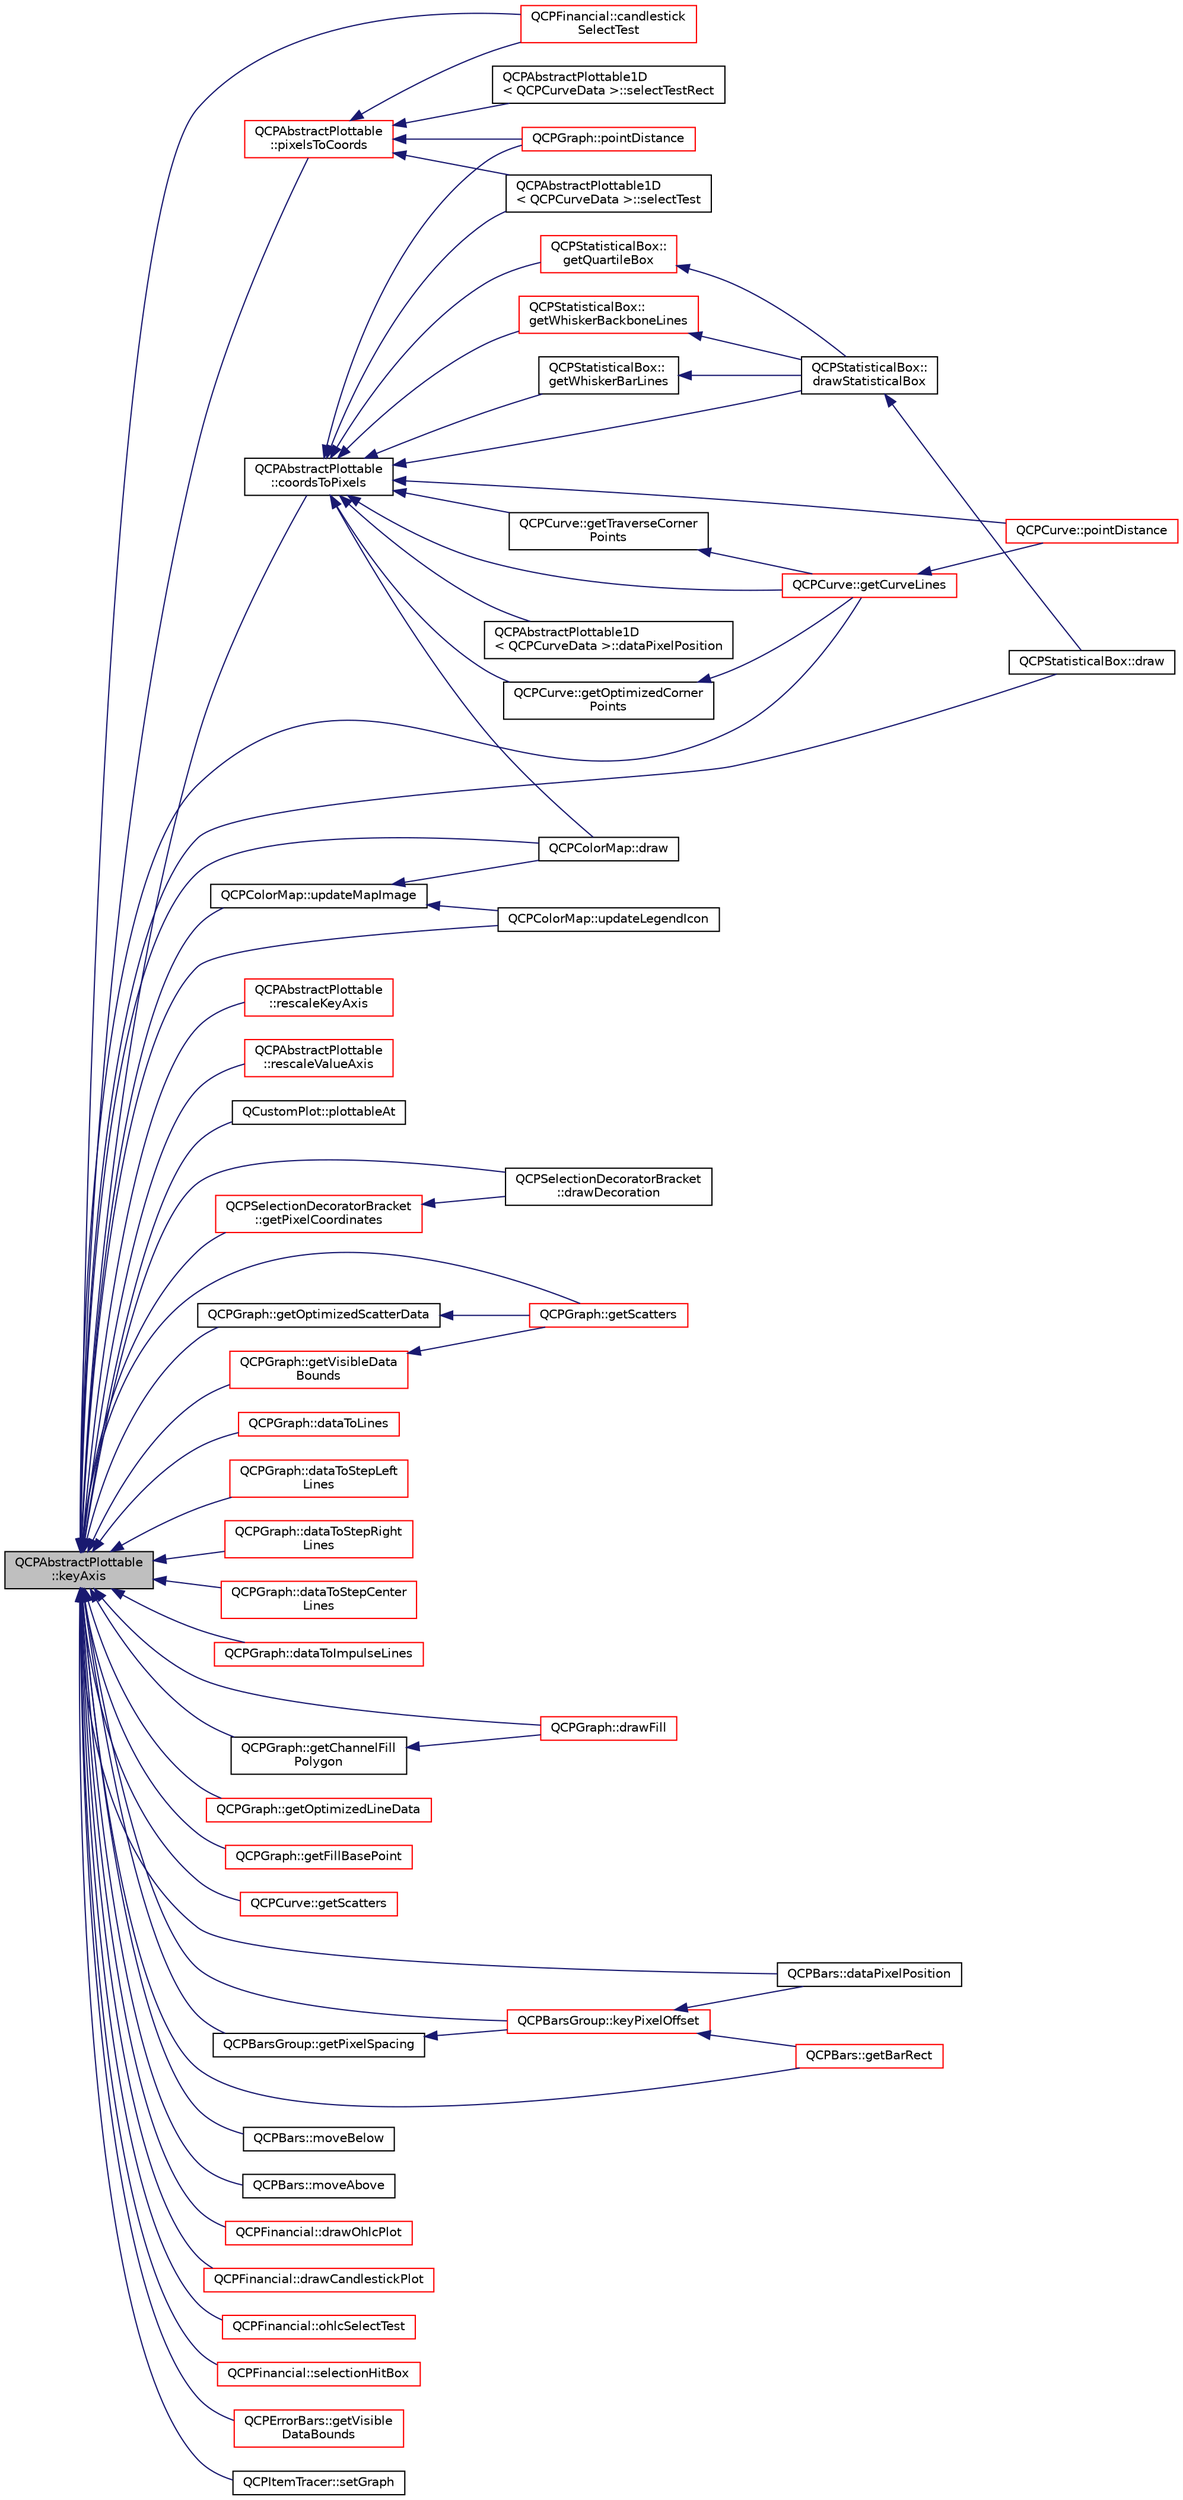 digraph "QCPAbstractPlottable::keyAxis"
{
  edge [fontname="Helvetica",fontsize="10",labelfontname="Helvetica",labelfontsize="10"];
  node [fontname="Helvetica",fontsize="10",shape=record];
  rankdir="LR";
  Node205 [label="QCPAbstractPlottable\l::keyAxis",height=0.2,width=0.4,color="black", fillcolor="grey75", style="filled", fontcolor="black"];
  Node205 -> Node206 [dir="back",color="midnightblue",fontsize="10",style="solid",fontname="Helvetica"];
  Node206 [label="QCPAbstractPlottable\l::coordsToPixels",height=0.2,width=0.4,color="black", fillcolor="white", style="filled",URL="$class_q_c_p_abstract_plottable.html#a7ad84a36472441cf1f555c5683d0da93"];
  Node206 -> Node207 [dir="back",color="midnightblue",fontsize="10",style="solid",fontname="Helvetica"];
  Node207 [label="QCPAbstractPlottable1D\l\< QCPCurveData \>::dataPixelPosition",height=0.2,width=0.4,color="black", fillcolor="white", style="filled",URL="$class_q_c_p_abstract_plottable1_d.html#a6ca0699a6af5f25a7565de7c50ce13b2"];
  Node206 -> Node208 [dir="back",color="midnightblue",fontsize="10",style="solid",fontname="Helvetica"];
  Node208 [label="QCPAbstractPlottable1D\l\< QCPCurveData \>::selectTest",height=0.2,width=0.4,color="black", fillcolor="white", style="filled",URL="$class_q_c_p_abstract_plottable1_d.html#a4611b43bcb6441b2154eb4f4e0a33db2"];
  Node206 -> Node209 [dir="back",color="midnightblue",fontsize="10",style="solid",fontname="Helvetica"];
  Node209 [label="QCPGraph::pointDistance",height=0.2,width=0.4,color="red", fillcolor="white", style="filled",URL="$class_q_c_p_graph.html#a89acf99c0b52b8eecb2438adf7ec0170"];
  Node206 -> Node211 [dir="back",color="midnightblue",fontsize="10",style="solid",fontname="Helvetica"];
  Node211 [label="QCPCurve::getCurveLines",height=0.2,width=0.4,color="red", fillcolor="white", style="filled",URL="$class_q_c_p_curve.html#aefca1e5127fae2d7ff65b9e921637c58"];
  Node211 -> Node213 [dir="back",color="midnightblue",fontsize="10",style="solid",fontname="Helvetica"];
  Node213 [label="QCPCurve::pointDistance",height=0.2,width=0.4,color="red", fillcolor="white", style="filled",URL="$class_q_c_p_curve.html#aa2c9c9c0e57f11f18a5cb7e47927157c"];
  Node206 -> Node215 [dir="back",color="midnightblue",fontsize="10",style="solid",fontname="Helvetica"];
  Node215 [label="QCPCurve::getOptimizedCorner\lPoints",height=0.2,width=0.4,color="black", fillcolor="white", style="filled",URL="$class_q_c_p_curve.html#a66bff7933dac149c4577ad63a27da924"];
  Node215 -> Node211 [dir="back",color="midnightblue",fontsize="10",style="solid",fontname="Helvetica"];
  Node206 -> Node216 [dir="back",color="midnightblue",fontsize="10",style="solid",fontname="Helvetica"];
  Node216 [label="QCPCurve::getTraverseCorner\lPoints",height=0.2,width=0.4,color="black", fillcolor="white", style="filled",URL="$class_q_c_p_curve.html#a55e24387fd97a2cad0def8a40809e9ec"];
  Node216 -> Node211 [dir="back",color="midnightblue",fontsize="10",style="solid",fontname="Helvetica"];
  Node206 -> Node213 [dir="back",color="midnightblue",fontsize="10",style="solid",fontname="Helvetica"];
  Node206 -> Node217 [dir="back",color="midnightblue",fontsize="10",style="solid",fontname="Helvetica"];
  Node217 [label="QCPStatisticalBox::\ldrawStatisticalBox",height=0.2,width=0.4,color="black", fillcolor="white", style="filled",URL="$class_q_c_p_statistical_box.html#a02dc6b561be8203d460d7263da74b8a9"];
  Node217 -> Node218 [dir="back",color="midnightblue",fontsize="10",style="solid",fontname="Helvetica"];
  Node218 [label="QCPStatisticalBox::draw",height=0.2,width=0.4,color="black", fillcolor="white", style="filled",URL="$class_q_c_p_statistical_box.html#afcff35fa79728cfe10e80e0702014fea"];
  Node206 -> Node219 [dir="back",color="midnightblue",fontsize="10",style="solid",fontname="Helvetica"];
  Node219 [label="QCPStatisticalBox::\lgetQuartileBox",height=0.2,width=0.4,color="red", fillcolor="white", style="filled",URL="$class_q_c_p_statistical_box.html#aa44482bf991ceca74602294dd9977243"];
  Node219 -> Node217 [dir="back",color="midnightblue",fontsize="10",style="solid",fontname="Helvetica"];
  Node206 -> Node222 [dir="back",color="midnightblue",fontsize="10",style="solid",fontname="Helvetica"];
  Node222 [label="QCPStatisticalBox::\lgetWhiskerBackboneLines",height=0.2,width=0.4,color="red", fillcolor="white", style="filled",URL="$class_q_c_p_statistical_box.html#a233c28f8c2464ed104a4d580eedd4c64"];
  Node222 -> Node217 [dir="back",color="midnightblue",fontsize="10",style="solid",fontname="Helvetica"];
  Node206 -> Node223 [dir="back",color="midnightblue",fontsize="10",style="solid",fontname="Helvetica"];
  Node223 [label="QCPStatisticalBox::\lgetWhiskerBarLines",height=0.2,width=0.4,color="black", fillcolor="white", style="filled",URL="$class_q_c_p_statistical_box.html#af478f6e8a5e9ca2f1bbac10a6b73319a"];
  Node223 -> Node217 [dir="back",color="midnightblue",fontsize="10",style="solid",fontname="Helvetica"];
  Node206 -> Node224 [dir="back",color="midnightblue",fontsize="10",style="solid",fontname="Helvetica"];
  Node224 [label="QCPColorMap::draw",height=0.2,width=0.4,color="black", fillcolor="white", style="filled",URL="$class_q_c_p_color_map.html#a6b628014d2939368935efd0a788648c8"];
  Node205 -> Node225 [dir="back",color="midnightblue",fontsize="10",style="solid",fontname="Helvetica"];
  Node225 [label="QCPAbstractPlottable\l::pixelsToCoords",height=0.2,width=0.4,color="red", fillcolor="white", style="filled",URL="$class_q_c_p_abstract_plottable.html#a3903c1120ab5c27e7fa46b597ef267bd"];
  Node225 -> Node226 [dir="back",color="midnightblue",fontsize="10",style="solid",fontname="Helvetica"];
  Node226 [label="QCPAbstractPlottable1D\l\< QCPCurveData \>::selectTestRect",height=0.2,width=0.4,color="black", fillcolor="white", style="filled",URL="$class_q_c_p_abstract_plottable1_d.html#a22377bf6e57ab7eedbc9e489250c6ded"];
  Node225 -> Node208 [dir="back",color="midnightblue",fontsize="10",style="solid",fontname="Helvetica"];
  Node225 -> Node209 [dir="back",color="midnightblue",fontsize="10",style="solid",fontname="Helvetica"];
  Node225 -> Node229 [dir="back",color="midnightblue",fontsize="10",style="solid",fontname="Helvetica"];
  Node229 [label="QCPFinancial::candlestick\lSelectTest",height=0.2,width=0.4,color="red", fillcolor="white", style="filled",URL="$class_q_c_p_financial.html#a9783e91a33fd08a402b1a3821d43e471"];
  Node205 -> Node231 [dir="back",color="midnightblue",fontsize="10",style="solid",fontname="Helvetica"];
  Node231 [label="QCPAbstractPlottable\l::rescaleKeyAxis",height=0.2,width=0.4,color="red", fillcolor="white", style="filled",URL="$class_q_c_p_abstract_plottable.html#ae96b83c961e257da116c6acf9c7da308"];
  Node205 -> Node233 [dir="back",color="midnightblue",fontsize="10",style="solid",fontname="Helvetica"];
  Node233 [label="QCPAbstractPlottable\l::rescaleValueAxis",height=0.2,width=0.4,color="red", fillcolor="white", style="filled",URL="$class_q_c_p_abstract_plottable.html#a714eaf36b12434cd71846215504db82e"];
  Node205 -> Node234 [dir="back",color="midnightblue",fontsize="10",style="solid",fontname="Helvetica"];
  Node234 [label="QCustomPlot::plottableAt",height=0.2,width=0.4,color="black", fillcolor="white", style="filled",URL="$class_q_custom_plot.html#acddbbd8b16dd633f0d94e5a736fbd8cf"];
  Node205 -> Node235 [dir="back",color="midnightblue",fontsize="10",style="solid",fontname="Helvetica"];
  Node235 [label="QCPSelectionDecoratorBracket\l::drawDecoration",height=0.2,width=0.4,color="black", fillcolor="white", style="filled",URL="$class_q_c_p_selection_decorator_bracket.html#a9ebe2e729b5012c0a995d788f87fac22"];
  Node205 -> Node236 [dir="back",color="midnightblue",fontsize="10",style="solid",fontname="Helvetica"];
  Node236 [label="QCPSelectionDecoratorBracket\l::getPixelCoordinates",height=0.2,width=0.4,color="red", fillcolor="white", style="filled",URL="$class_q_c_p_selection_decorator_bracket.html#a9925ed667e8a645fcb9949bd02ee4a19"];
  Node236 -> Node235 [dir="back",color="midnightblue",fontsize="10",style="solid",fontname="Helvetica"];
  Node205 -> Node238 [dir="back",color="midnightblue",fontsize="10",style="solid",fontname="Helvetica"];
  Node238 [label="QCPGraph::getScatters",height=0.2,width=0.4,color="red", fillcolor="white", style="filled",URL="$class_q_c_p_graph.html#a9d7ba5904fdcaca413222335d4b283c3"];
  Node205 -> Node240 [dir="back",color="midnightblue",fontsize="10",style="solid",fontname="Helvetica"];
  Node240 [label="QCPGraph::dataToLines",height=0.2,width=0.4,color="red", fillcolor="white", style="filled",URL="$class_q_c_p_graph.html#a0085ee728fdd72a827c1e6ced4476363"];
  Node205 -> Node242 [dir="back",color="midnightblue",fontsize="10",style="solid",fontname="Helvetica"];
  Node242 [label="QCPGraph::dataToStepLeft\lLines",height=0.2,width=0.4,color="red", fillcolor="white", style="filled",URL="$class_q_c_p_graph.html#a1f3e9e41fc67538c4940c74665840474"];
  Node205 -> Node243 [dir="back",color="midnightblue",fontsize="10",style="solid",fontname="Helvetica"];
  Node243 [label="QCPGraph::dataToStepRight\lLines",height=0.2,width=0.4,color="red", fillcolor="white", style="filled",URL="$class_q_c_p_graph.html#ab1fb6cb91d24a854f85bf54200f6d101"];
  Node205 -> Node244 [dir="back",color="midnightblue",fontsize="10",style="solid",fontname="Helvetica"];
  Node244 [label="QCPGraph::dataToStepCenter\lLines",height=0.2,width=0.4,color="red", fillcolor="white", style="filled",URL="$class_q_c_p_graph.html#a238116f1898c49cb8209d61707b5b367"];
  Node205 -> Node245 [dir="back",color="midnightblue",fontsize="10",style="solid",fontname="Helvetica"];
  Node245 [label="QCPGraph::dataToImpulseLines",height=0.2,width=0.4,color="red", fillcolor="white", style="filled",URL="$class_q_c_p_graph.html#a2a958a5c6a6e1e4a03556be88b6fe37e"];
  Node205 -> Node246 [dir="back",color="midnightblue",fontsize="10",style="solid",fontname="Helvetica"];
  Node246 [label="QCPGraph::drawFill",height=0.2,width=0.4,color="red", fillcolor="white", style="filled",URL="$class_q_c_p_graph.html#a67c5ea573f604efd8bf121a0b7a380d1"];
  Node205 -> Node247 [dir="back",color="midnightblue",fontsize="10",style="solid",fontname="Helvetica"];
  Node247 [label="QCPGraph::getOptimizedLineData",height=0.2,width=0.4,color="red", fillcolor="white", style="filled",URL="$class_q_c_p_graph.html#a1fed1c9d627d9d3b49a6206cc2e60fe1"];
  Node205 -> Node248 [dir="back",color="midnightblue",fontsize="10",style="solid",fontname="Helvetica"];
  Node248 [label="QCPGraph::getOptimizedScatterData",height=0.2,width=0.4,color="black", fillcolor="white", style="filled",URL="$class_q_c_p_graph.html#a5423245898537e375b9364cf26e89aea"];
  Node248 -> Node238 [dir="back",color="midnightblue",fontsize="10",style="solid",fontname="Helvetica"];
  Node205 -> Node249 [dir="back",color="midnightblue",fontsize="10",style="solid",fontname="Helvetica"];
  Node249 [label="QCPGraph::getVisibleData\lBounds",height=0.2,width=0.4,color="red", fillcolor="white", style="filled",URL="$class_q_c_p_graph.html#a8599447a7f8cbbdcf0b94edcc11df560"];
  Node249 -> Node238 [dir="back",color="midnightblue",fontsize="10",style="solid",fontname="Helvetica"];
  Node205 -> Node250 [dir="back",color="midnightblue",fontsize="10",style="solid",fontname="Helvetica"];
  Node250 [label="QCPGraph::getFillBasePoint",height=0.2,width=0.4,color="red", fillcolor="white", style="filled",URL="$class_q_c_p_graph.html#a13f2c756f3114703159c2e604783e208"];
  Node205 -> Node252 [dir="back",color="midnightblue",fontsize="10",style="solid",fontname="Helvetica"];
  Node252 [label="QCPGraph::getChannelFill\lPolygon",height=0.2,width=0.4,color="black", fillcolor="white", style="filled",URL="$class_q_c_p_graph.html#a9a5bdd5cb695d95d3eea80cfe96c5118"];
  Node252 -> Node246 [dir="back",color="midnightblue",fontsize="10",style="solid",fontname="Helvetica"];
  Node205 -> Node211 [dir="back",color="midnightblue",fontsize="10",style="solid",fontname="Helvetica"];
  Node205 -> Node253 [dir="back",color="midnightblue",fontsize="10",style="solid",fontname="Helvetica"];
  Node253 [label="QCPCurve::getScatters",height=0.2,width=0.4,color="red", fillcolor="white", style="filled",URL="$class_q_c_p_curve.html#a564c5fdc8409e3532b1322389a8434b8"];
  Node205 -> Node254 [dir="back",color="midnightblue",fontsize="10",style="solid",fontname="Helvetica"];
  Node254 [label="QCPBarsGroup::keyPixelOffset",height=0.2,width=0.4,color="red", fillcolor="white", style="filled",URL="$class_q_c_p_bars_group.html#a8e2ca6002e7bab49670144d048a2bcc9"];
  Node254 -> Node256 [dir="back",color="midnightblue",fontsize="10",style="solid",fontname="Helvetica"];
  Node256 [label="QCPBars::dataPixelPosition",height=0.2,width=0.4,color="black", fillcolor="white", style="filled",URL="$class_q_c_p_bars.html#a55cdaf565cd3384158d1f7f89533bc2d"];
  Node254 -> Node257 [dir="back",color="midnightblue",fontsize="10",style="solid",fontname="Helvetica"];
  Node257 [label="QCPBars::getBarRect",height=0.2,width=0.4,color="red", fillcolor="white", style="filled",URL="$class_q_c_p_bars.html#a01b87e38e5d5089d214646d2af7896ea"];
  Node205 -> Node262 [dir="back",color="midnightblue",fontsize="10",style="solid",fontname="Helvetica"];
  Node262 [label="QCPBarsGroup::getPixelSpacing",height=0.2,width=0.4,color="black", fillcolor="white", style="filled",URL="$class_q_c_p_bars_group.html#a0beccd41bc3841a4c5b284823bc7d2de"];
  Node262 -> Node254 [dir="back",color="midnightblue",fontsize="10",style="solid",fontname="Helvetica"];
  Node205 -> Node263 [dir="back",color="midnightblue",fontsize="10",style="solid",fontname="Helvetica"];
  Node263 [label="QCPBars::moveBelow",height=0.2,width=0.4,color="black", fillcolor="white", style="filled",URL="$class_q_c_p_bars.html#a69fc371346980f19177c3d1ecdad78ee"];
  Node205 -> Node264 [dir="back",color="midnightblue",fontsize="10",style="solid",fontname="Helvetica"];
  Node264 [label="QCPBars::moveAbove",height=0.2,width=0.4,color="black", fillcolor="white", style="filled",URL="$class_q_c_p_bars.html#ac22e00a6a41509538c21b04f0a57318c"];
  Node205 -> Node256 [dir="back",color="midnightblue",fontsize="10",style="solid",fontname="Helvetica"];
  Node205 -> Node257 [dir="back",color="midnightblue",fontsize="10",style="solid",fontname="Helvetica"];
  Node205 -> Node218 [dir="back",color="midnightblue",fontsize="10",style="solid",fontname="Helvetica"];
  Node205 -> Node265 [dir="back",color="midnightblue",fontsize="10",style="solid",fontname="Helvetica"];
  Node265 [label="QCPColorMap::updateLegendIcon",height=0.2,width=0.4,color="black", fillcolor="white", style="filled",URL="$class_q_c_p_color_map.html#a5d8158b62d55fcfeaabcb68ce0083e87"];
  Node205 -> Node266 [dir="back",color="midnightblue",fontsize="10",style="solid",fontname="Helvetica"];
  Node266 [label="QCPColorMap::updateMapImage",height=0.2,width=0.4,color="black", fillcolor="white", style="filled",URL="$class_q_c_p_color_map.html#a5efcea591bb5486d968af520a4d43c3a"];
  Node266 -> Node265 [dir="back",color="midnightblue",fontsize="10",style="solid",fontname="Helvetica"];
  Node266 -> Node224 [dir="back",color="midnightblue",fontsize="10",style="solid",fontname="Helvetica"];
  Node205 -> Node224 [dir="back",color="midnightblue",fontsize="10",style="solid",fontname="Helvetica"];
  Node205 -> Node267 [dir="back",color="midnightblue",fontsize="10",style="solid",fontname="Helvetica"];
  Node267 [label="QCPFinancial::drawOhlcPlot",height=0.2,width=0.4,color="red", fillcolor="white", style="filled",URL="$class_q_c_p_financial.html#a2c77aab636f6bce6e0407b3f94e90d08"];
  Node205 -> Node269 [dir="back",color="midnightblue",fontsize="10",style="solid",fontname="Helvetica"];
  Node269 [label="QCPFinancial::drawCandlestickPlot",height=0.2,width=0.4,color="red", fillcolor="white", style="filled",URL="$class_q_c_p_financial.html#ade6b703369d8acb3bfa0b8e244df4b06"];
  Node205 -> Node270 [dir="back",color="midnightblue",fontsize="10",style="solid",fontname="Helvetica"];
  Node270 [label="QCPFinancial::ohlcSelectTest",height=0.2,width=0.4,color="red", fillcolor="white", style="filled",URL="$class_q_c_p_financial.html#a2bf2228cc443eb5fb11ec3ea3902859c"];
  Node205 -> Node229 [dir="back",color="midnightblue",fontsize="10",style="solid",fontname="Helvetica"];
  Node205 -> Node271 [dir="back",color="midnightblue",fontsize="10",style="solid",fontname="Helvetica"];
  Node271 [label="QCPFinancial::selectionHitBox",height=0.2,width=0.4,color="red", fillcolor="white", style="filled",URL="$class_q_c_p_financial.html#afbe9e8cb0de3e9e789a9668b29cad098"];
  Node205 -> Node273 [dir="back",color="midnightblue",fontsize="10",style="solid",fontname="Helvetica"];
  Node273 [label="QCPErrorBars::getVisible\lDataBounds",height=0.2,width=0.4,color="red", fillcolor="white", style="filled",URL="$class_q_c_p_error_bars.html#aac9ffa98815035d300b2e9a67495ba4c"];
  Node205 -> Node278 [dir="back",color="midnightblue",fontsize="10",style="solid",fontname="Helvetica"];
  Node278 [label="QCPItemTracer::setGraph",height=0.2,width=0.4,color="black", fillcolor="white", style="filled",URL="$class_q_c_p_item_tracer.html#af5886f4ded8dd68cb4f3388f390790c0"];
}
